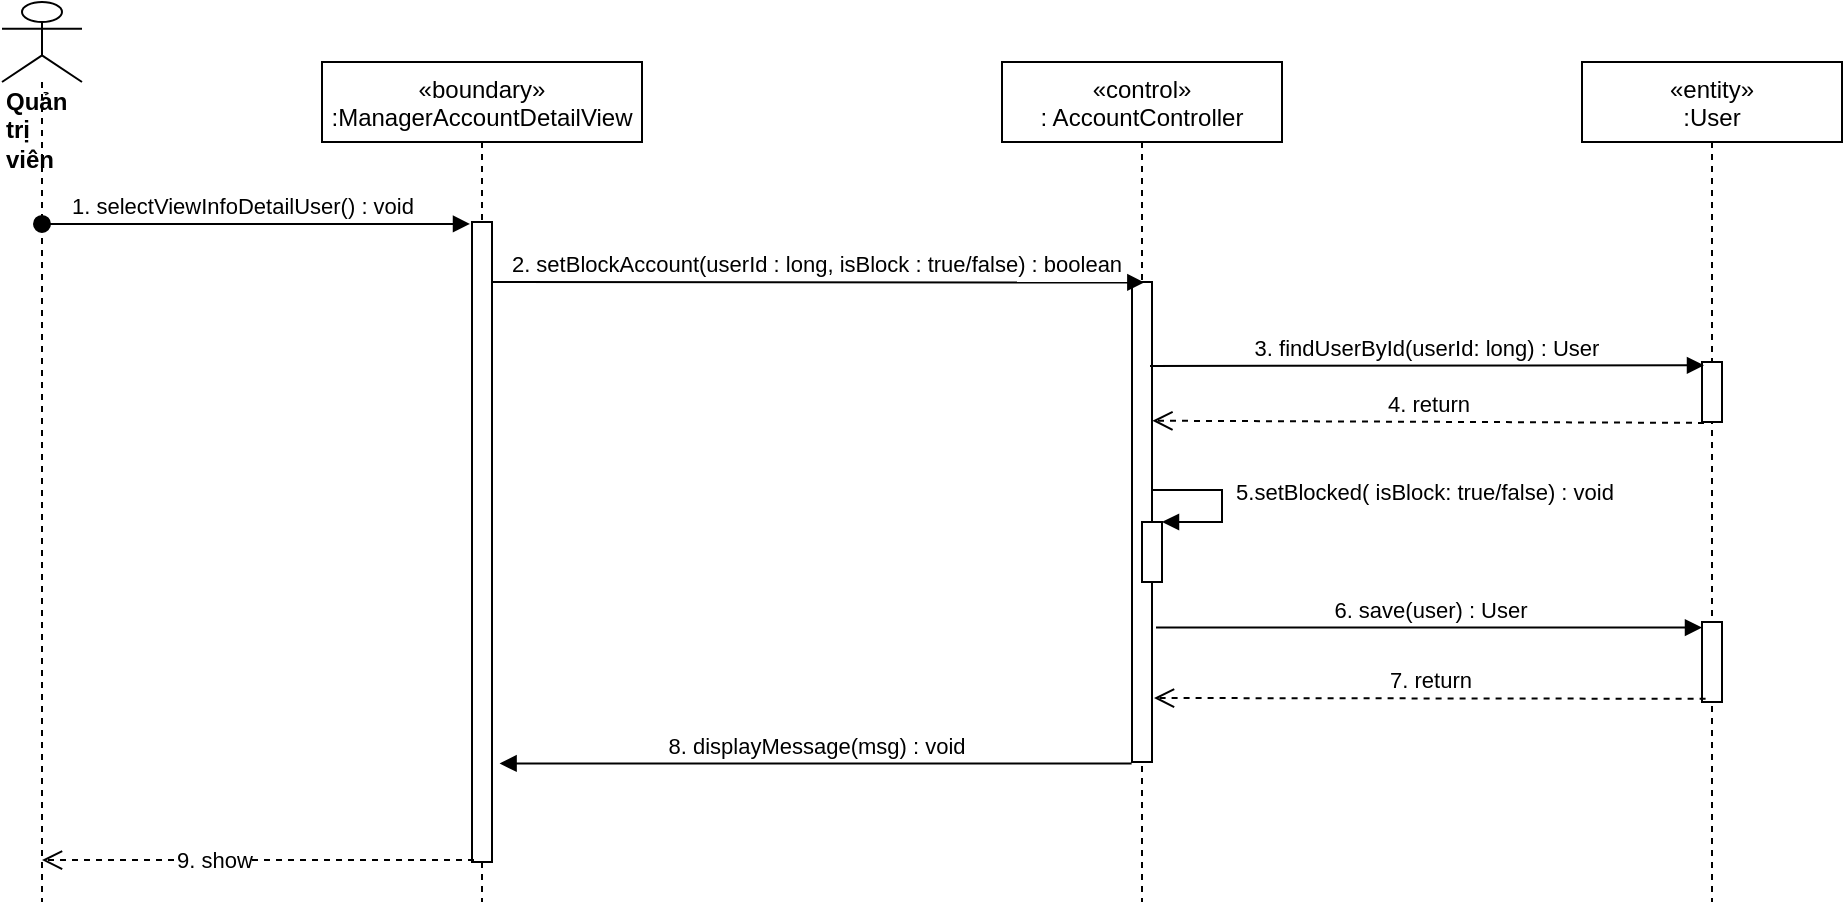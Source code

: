 <mxfile version="14.7.6" type="device"><diagram id="kgpKYQtTHZ0yAKxKKP6v" name="Page-1"><mxGraphModel dx="1038" dy="521" grid="1" gridSize="10" guides="1" tooltips="1" connect="1" arrows="1" fold="1" page="1" pageScale="1" pageWidth="850" pageHeight="1100" math="0" shadow="0"><root><mxCell id="0"/><mxCell id="1" parent="0"/><mxCell id="7LMQqACqiYnsaKDSsPnZ-3" value="«control»&#10;: AccountController" style="shape=umlLifeline;perimeter=lifelinePerimeter;container=1;collapsible=0;recursiveResize=0;rounded=0;shadow=0;strokeWidth=1;" parent="1" vertex="1"><mxGeometry x="570" y="80" width="140" height="420" as="geometry"/></mxCell><mxCell id="7LMQqACqiYnsaKDSsPnZ-4" value="" style="points=[];perimeter=orthogonalPerimeter;rounded=0;shadow=0;strokeWidth=1;" parent="7LMQqACqiYnsaKDSsPnZ-3" vertex="1"><mxGeometry x="65" y="110" width="10" height="240" as="geometry"/></mxCell><mxCell id="7LMQqACqiYnsaKDSsPnZ-5" value="&lt;div&gt;&lt;b&gt;Quản trị viên&lt;/b&gt;&lt;/div&gt;" style="shape=umlLifeline;participant=umlActor;perimeter=lifelinePerimeter;whiteSpace=wrap;html=1;container=1;collapsible=0;recursiveResize=0;verticalAlign=top;spacingTop=36;outlineConnect=0;align=left;size=40;" parent="1" vertex="1"><mxGeometry x="70" y="50" width="40" height="450" as="geometry"/></mxCell><mxCell id="7LMQqACqiYnsaKDSsPnZ-6" value="1. selectViewInfoDetailUser() : void" style="verticalAlign=bottom;startArrow=oval;endArrow=block;startSize=8;shadow=0;strokeWidth=1;entryX=-0.1;entryY=0.003;entryDx=0;entryDy=0;entryPerimeter=0;" parent="1" source="7LMQqACqiYnsaKDSsPnZ-5" target="7LMQqACqiYnsaKDSsPnZ-20" edge="1"><mxGeometry x="-0.06" relative="1" as="geometry"><mxPoint x="100" y="170" as="sourcePoint"/><mxPoint as="offset"/><mxPoint x="309.5" y="160.72" as="targetPoint"/></mxGeometry></mxCell><mxCell id="7LMQqACqiYnsaKDSsPnZ-9" value="2. setBlockAccount(userId : long, isBlock : true/false) : boolean" style="html=1;verticalAlign=bottom;endArrow=block;entryX=0.617;entryY=0.001;entryDx=0;entryDy=0;entryPerimeter=0;" parent="1" target="7LMQqACqiYnsaKDSsPnZ-4" edge="1"><mxGeometry width="80" relative="1" as="geometry"><mxPoint x="314" y="190" as="sourcePoint"/><mxPoint x="500" y="210" as="targetPoint"/></mxGeometry></mxCell><mxCell id="7LMQqACqiYnsaKDSsPnZ-14" value="«entity»&#10;:User" style="shape=umlLifeline;perimeter=lifelinePerimeter;container=1;collapsible=0;recursiveResize=0;rounded=0;shadow=0;strokeWidth=1;" parent="1" vertex="1"><mxGeometry x="860" y="80" width="130" height="420" as="geometry"/></mxCell><mxCell id="7LMQqACqiYnsaKDSsPnZ-15" value="" style="points=[];perimeter=orthogonalPerimeter;rounded=0;shadow=0;strokeWidth=1;" parent="7LMQqACqiYnsaKDSsPnZ-14" vertex="1"><mxGeometry x="60" y="150" width="10" height="30" as="geometry"/></mxCell><mxCell id="7LMQqACqiYnsaKDSsPnZ-16" value="" style="html=1;points=[];perimeter=orthogonalPerimeter;" parent="7LMQqACqiYnsaKDSsPnZ-14" vertex="1"><mxGeometry x="60" y="280" width="10" height="40" as="geometry"/></mxCell><mxCell id="7LMQqACqiYnsaKDSsPnZ-17" value="3. findUserById(userId: long) : User" style="html=1;verticalAlign=bottom;endArrow=block;entryX=0.1;entryY=0.055;entryDx=0;entryDy=0;entryPerimeter=0;" parent="1" target="7LMQqACqiYnsaKDSsPnZ-15" edge="1"><mxGeometry width="80" relative="1" as="geometry"><mxPoint x="644" y="232" as="sourcePoint"/><mxPoint x="1010" y="239" as="targetPoint"/></mxGeometry></mxCell><mxCell id="7LMQqACqiYnsaKDSsPnZ-18" value="4. return" style="html=1;verticalAlign=bottom;endArrow=open;dashed=1;endSize=8;exitX=0.1;exitY=1.015;exitDx=0;exitDy=0;exitPerimeter=0;entryX=1.02;entryY=0.289;entryDx=0;entryDy=0;entryPerimeter=0;" parent="1" source="7LMQqACqiYnsaKDSsPnZ-15" target="7LMQqACqiYnsaKDSsPnZ-4" edge="1"><mxGeometry relative="1" as="geometry"><mxPoint x="790" y="300" as="sourcePoint"/><mxPoint x="650" y="250" as="targetPoint"/></mxGeometry></mxCell><mxCell id="7LMQqACqiYnsaKDSsPnZ-19" value="«boundary»&#10;:ManagerAccountDetailView" style="shape=umlLifeline;perimeter=lifelinePerimeter;container=1;collapsible=0;recursiveResize=0;rounded=0;shadow=0;strokeWidth=1;" parent="1" vertex="1"><mxGeometry x="230" y="80" width="160" height="420" as="geometry"/></mxCell><mxCell id="7LMQqACqiYnsaKDSsPnZ-20" value="" style="points=[];perimeter=orthogonalPerimeter;rounded=0;shadow=0;strokeWidth=1;" parent="7LMQqACqiYnsaKDSsPnZ-19" vertex="1"><mxGeometry x="75" y="80" width="10" height="320" as="geometry"/></mxCell><mxCell id="7LMQqACqiYnsaKDSsPnZ-24" value="6. save(user) : User" style="html=1;verticalAlign=bottom;endArrow=block;exitX=1.2;exitY=0.72;exitDx=0;exitDy=0;exitPerimeter=0;" parent="1" source="7LMQqACqiYnsaKDSsPnZ-4" target="7LMQqACqiYnsaKDSsPnZ-16" edge="1"><mxGeometry width="80" relative="1" as="geometry"><mxPoint x="975.6" y="360.48" as="sourcePoint"/><mxPoint x="1070" y="370" as="targetPoint"/></mxGeometry></mxCell><mxCell id="7LMQqACqiYnsaKDSsPnZ-25" value="7. return" style="html=1;verticalAlign=bottom;endArrow=open;dashed=1;endSize=8;exitX=0.18;exitY=0.96;exitDx=0;exitDy=0;exitPerimeter=0;" parent="1" source="7LMQqACqiYnsaKDSsPnZ-16" edge="1"><mxGeometry relative="1" as="geometry"><mxPoint x="1070" y="370" as="sourcePoint"/><mxPoint x="646" y="398" as="targetPoint"/></mxGeometry></mxCell><mxCell id="7LMQqACqiYnsaKDSsPnZ-26" value="" style="html=1;points=[];perimeter=orthogonalPerimeter;" parent="1" vertex="1"><mxGeometry x="640" y="310" width="10" height="30" as="geometry"/></mxCell><mxCell id="7LMQqACqiYnsaKDSsPnZ-27" value="&amp;nbsp;5.setBlocked( isBlock: true/false) : void" style="edgeStyle=orthogonalEdgeStyle;html=1;align=left;spacingLeft=2;endArrow=block;rounded=0;entryX=1;entryY=0;exitX=1;exitY=0.393;exitDx=0;exitDy=0;exitPerimeter=0;" parent="1" source="7LMQqACqiYnsaKDSsPnZ-4" target="7LMQqACqiYnsaKDSsPnZ-26" edge="1"><mxGeometry relative="1" as="geometry"><mxPoint x="976" y="294.04" as="sourcePoint"/><Array as="points"><mxPoint x="645" y="294"/><mxPoint x="680" y="294"/><mxPoint x="680" y="310"/></Array></mxGeometry></mxCell><mxCell id="DBnRUSBhZrm2gUS4uixS-2" value="" style="html=1;verticalAlign=bottom;endArrow=open;dashed=1;endSize=8;exitX=0.1;exitY=0.997;exitDx=0;exitDy=0;exitPerimeter=0;" parent="1" source="7LMQqACqiYnsaKDSsPnZ-20" target="7LMQqACqiYnsaKDSsPnZ-5" edge="1"><mxGeometry relative="1" as="geometry"><mxPoint x="600" y="320" as="sourcePoint"/><mxPoint x="520" y="320" as="targetPoint"/></mxGeometry></mxCell><mxCell id="jfRcgV5IvrAHPn8s7hn9-2" value="9. show" style="edgeLabel;html=1;align=center;verticalAlign=middle;resizable=0;points=[];" vertex="1" connectable="0" parent="DBnRUSBhZrm2gUS4uixS-2"><mxGeometry x="0.203" relative="1" as="geometry"><mxPoint as="offset"/></mxGeometry></mxCell><mxCell id="jfRcgV5IvrAHPn8s7hn9-1" value="8. displayMessage(msg) : void" style="html=1;verticalAlign=bottom;endArrow=block;exitX=-0.02;exitY=1.003;exitDx=0;exitDy=0;exitPerimeter=0;entryX=1.38;entryY=0.846;entryDx=0;entryDy=0;entryPerimeter=0;" edge="1" parent="1" source="7LMQqACqiYnsaKDSsPnZ-4" target="7LMQqACqiYnsaKDSsPnZ-20"><mxGeometry width="80" relative="1" as="geometry"><mxPoint x="490" y="370" as="sourcePoint"/><mxPoint x="320" y="431" as="targetPoint"/></mxGeometry></mxCell></root></mxGraphModel></diagram></mxfile>